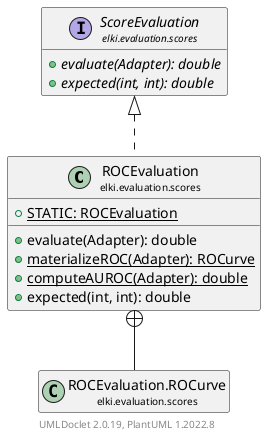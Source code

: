 @startuml
    remove .*\.(Instance|Par|Parameterizer|Factory)$
    set namespaceSeparator none
    hide empty fields
    hide empty methods

    class "<size:14>ROCEvaluation\n<size:10>elki.evaluation.scores" as elki.evaluation.scores.ROCEvaluation [[ROCEvaluation.html]] {
        {static} +STATIC: ROCEvaluation
        +evaluate(Adapter): double
        {static} +materializeROC(Adapter): ROCurve
        {static} +computeAUROC(Adapter): double
        +expected(int, int): double
    }

    interface "<size:14>ScoreEvaluation\n<size:10>elki.evaluation.scores" as elki.evaluation.scores.ScoreEvaluation [[ScoreEvaluation.html]] {
        {abstract} +evaluate(Adapter): double
        {abstract} +expected(int, int): double
    }
    class "<size:14>ROCEvaluation.ROCurve\n<size:10>elki.evaluation.scores" as elki.evaluation.scores.ROCEvaluation.ROCurve [[ROCEvaluation.ROCurve.html]]
    class "<size:14>ROCEvaluation.Par\n<size:10>elki.evaluation.scores" as elki.evaluation.scores.ROCEvaluation.Par [[ROCEvaluation.Par.html]]

    elki.evaluation.scores.ScoreEvaluation <|.. elki.evaluation.scores.ROCEvaluation
    elki.evaluation.scores.ROCEvaluation +-- elki.evaluation.scores.ROCEvaluation.ROCurve
    elki.evaluation.scores.ROCEvaluation +-- elki.evaluation.scores.ROCEvaluation.Par

    center footer UMLDoclet 2.0.19, PlantUML 1.2022.8
@enduml
